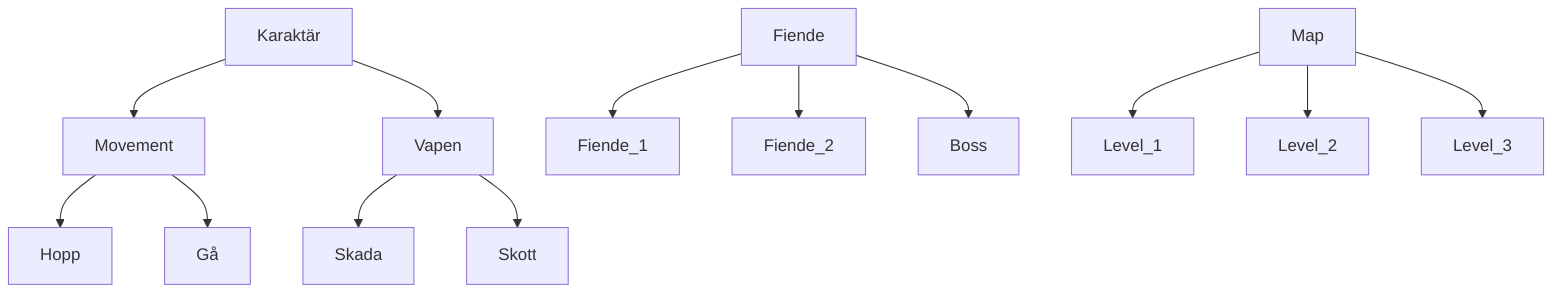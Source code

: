 graph TD

Karaktär --> Movement
Karaktär --> Vapen

Vapen --> Skada
Vapen --> Skott

Movement --> Hopp
Movement --> Gå

Fiende --> Fiende_1
Fiende --> Fiende_2
Fiende --> Boss

Map --> Level_1
Map --> Level_2
Map --> Level_3